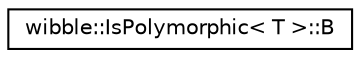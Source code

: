 digraph G
{
  edge [fontname="Helvetica",fontsize="10",labelfontname="Helvetica",labelfontsize="10"];
  node [fontname="Helvetica",fontsize="10",shape=record];
  rankdir="LR";
  Node1 [label="wibble::IsPolymorphic\< T \>::B",height=0.2,width=0.4,color="black", fillcolor="white", style="filled",URL="$structwibble_1_1IsPolymorphic_1_1B.html"];
}
